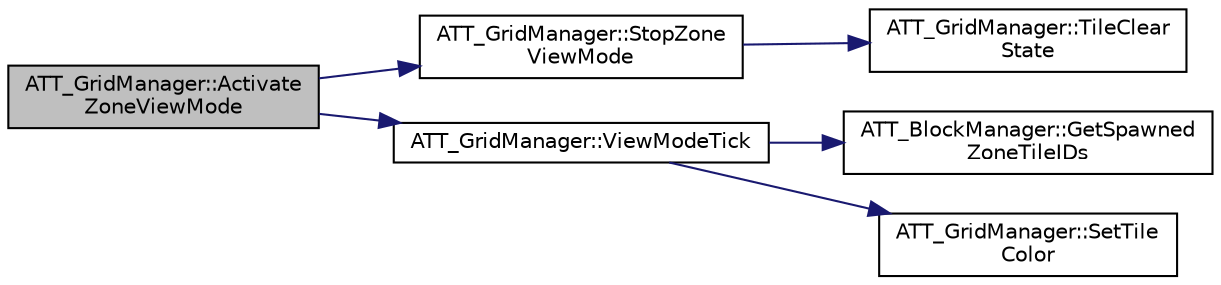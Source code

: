 digraph "ATT_GridManager::ActivateZoneViewMode"
{
 // LATEX_PDF_SIZE
  edge [fontname="Helvetica",fontsize="10",labelfontname="Helvetica",labelfontsize="10"];
  node [fontname="Helvetica",fontsize="10",shape=record];
  rankdir="LR";
  Node0 [label="ATT_GridManager::Activate\lZoneViewMode",height=0.2,width=0.4,color="black", fillcolor="grey75", style="filled", fontcolor="black",tooltip="Activates zone view modes, displays the zone a certain colour on the grid."];
  Node0 -> Node1 [color="midnightblue",fontsize="10",style="solid",fontname="Helvetica"];
  Node1 [label="ATT_GridManager::StopZone\lViewMode",height=0.2,width=0.4,color="black", fillcolor="white", style="filled",URL="$class_a_t_t___grid_manager.html#a508f83eb4ba58bdb100f000003be810b",tooltip="Deactivates all view modes, stops the timer and reset tile colours."];
  Node1 -> Node2 [color="midnightblue",fontsize="10",style="solid",fontname="Helvetica"];
  Node2 [label="ATT_GridManager::TileClear\lState",height=0.2,width=0.4,color="black", fillcolor="white", style="filled",URL="$class_a_t_t___grid_manager.html#a5bcea6c5c60adcfb537a996c0eede4a5",tooltip="Tile Effect - Reset all altered tiles to their original state."];
  Node0 -> Node3 [color="midnightblue",fontsize="10",style="solid",fontname="Helvetica"];
  Node3 [label="ATT_GridManager::ViewModeTick",height=0.2,width=0.4,color="black", fillcolor="white", style="filled",URL="$class_a_t_t___grid_manager.html#af9a2760978252820113e0c370b62f234",tooltip="Depending on the activated view mode, will fetch the zone's tile and apply an effect on them."];
  Node3 -> Node4 [color="midnightblue",fontsize="10",style="solid",fontname="Helvetica"];
  Node4 [label="ATT_BlockManager::GetSpawned\lZoneTileIDs",height=0.2,width=0.4,color="black", fillcolor="white", style="filled",URL="$class_a_t_t___block_manager.html#a079396c2d33f294f60dac358efec9688",tooltip="Accessor - Returns the array of spawned zone where index = index of the tile."];
  Node3 -> Node5 [color="midnightblue",fontsize="10",style="solid",fontname="Helvetica"];
  Node5 [label="ATT_GridManager::SetTile\lColor",height=0.2,width=0.4,color="black", fillcolor="white", style="filled",URL="$class_a_t_t___grid_manager.html#a6e53d6048a017a5b3b799a001103ed04",tooltip="Tile Effect - Set the tile a certain color."];
}
